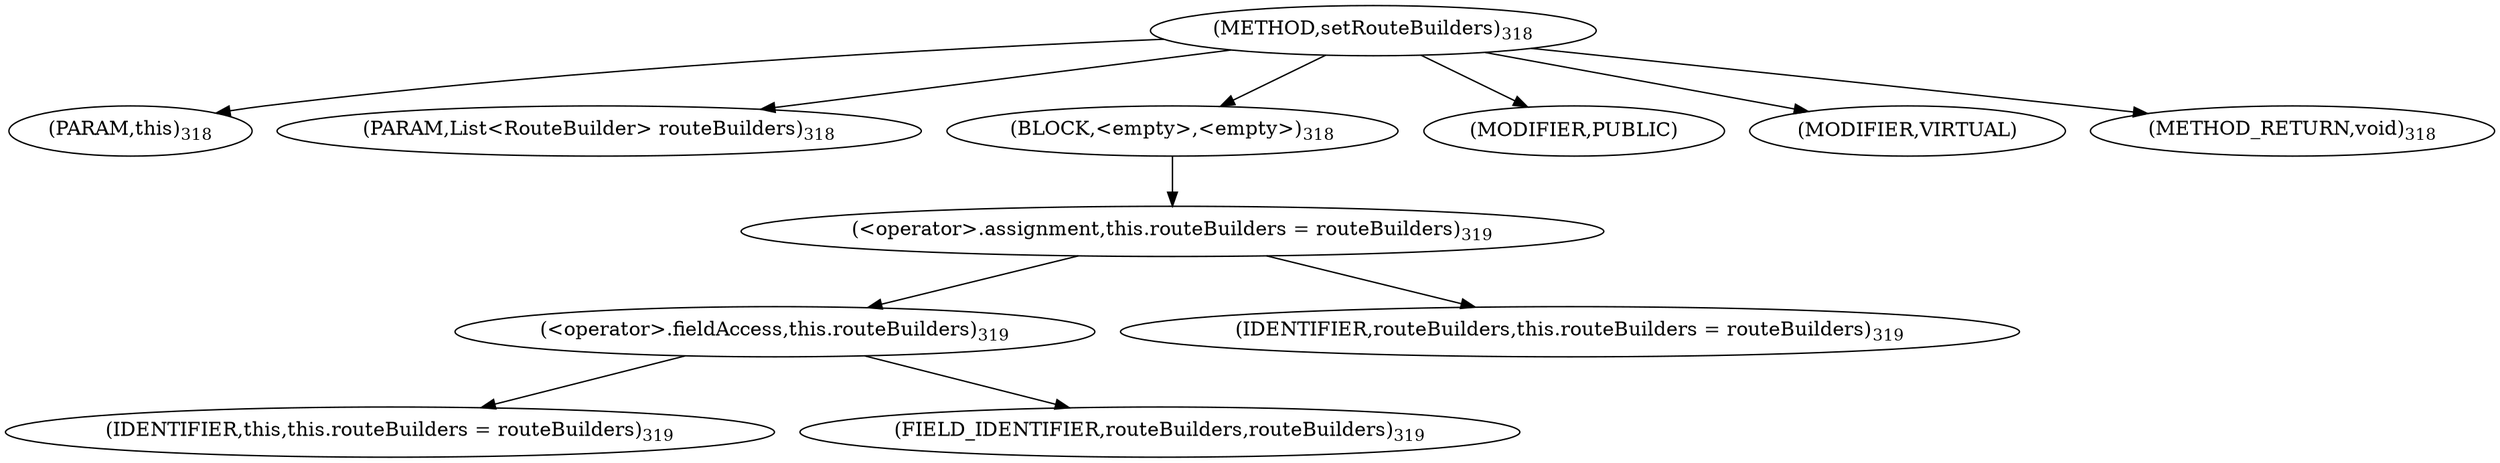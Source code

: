 digraph "setRouteBuilders" {  
"824" [label = <(METHOD,setRouteBuilders)<SUB>318</SUB>> ]
"47" [label = <(PARAM,this)<SUB>318</SUB>> ]
"825" [label = <(PARAM,List&lt;RouteBuilder&gt; routeBuilders)<SUB>318</SUB>> ]
"826" [label = <(BLOCK,&lt;empty&gt;,&lt;empty&gt;)<SUB>318</SUB>> ]
"827" [label = <(&lt;operator&gt;.assignment,this.routeBuilders = routeBuilders)<SUB>319</SUB>> ]
"828" [label = <(&lt;operator&gt;.fieldAccess,this.routeBuilders)<SUB>319</SUB>> ]
"46" [label = <(IDENTIFIER,this,this.routeBuilders = routeBuilders)<SUB>319</SUB>> ]
"829" [label = <(FIELD_IDENTIFIER,routeBuilders,routeBuilders)<SUB>319</SUB>> ]
"830" [label = <(IDENTIFIER,routeBuilders,this.routeBuilders = routeBuilders)<SUB>319</SUB>> ]
"831" [label = <(MODIFIER,PUBLIC)> ]
"832" [label = <(MODIFIER,VIRTUAL)> ]
"833" [label = <(METHOD_RETURN,void)<SUB>318</SUB>> ]
  "824" -> "47" 
  "824" -> "825" 
  "824" -> "826" 
  "824" -> "831" 
  "824" -> "832" 
  "824" -> "833" 
  "826" -> "827" 
  "827" -> "828" 
  "827" -> "830" 
  "828" -> "46" 
  "828" -> "829" 
}
